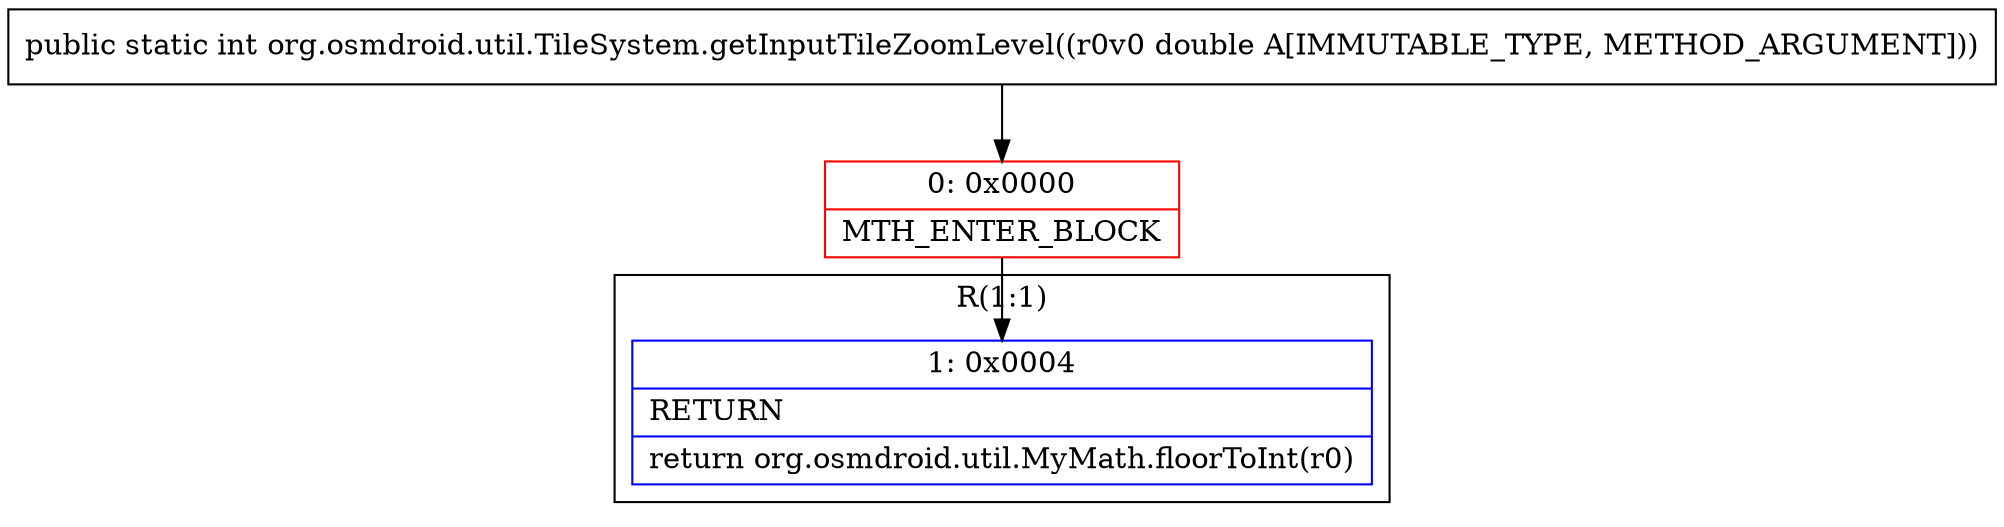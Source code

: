digraph "CFG fororg.osmdroid.util.TileSystem.getInputTileZoomLevel(D)I" {
subgraph cluster_Region_1856902572 {
label = "R(1:1)";
node [shape=record,color=blue];
Node_1 [shape=record,label="{1\:\ 0x0004|RETURN\l|return org.osmdroid.util.MyMath.floorToInt(r0)\l}"];
}
Node_0 [shape=record,color=red,label="{0\:\ 0x0000|MTH_ENTER_BLOCK\l}"];
MethodNode[shape=record,label="{public static int org.osmdroid.util.TileSystem.getInputTileZoomLevel((r0v0 double A[IMMUTABLE_TYPE, METHOD_ARGUMENT])) }"];
MethodNode -> Node_0;
Node_0 -> Node_1;
}


